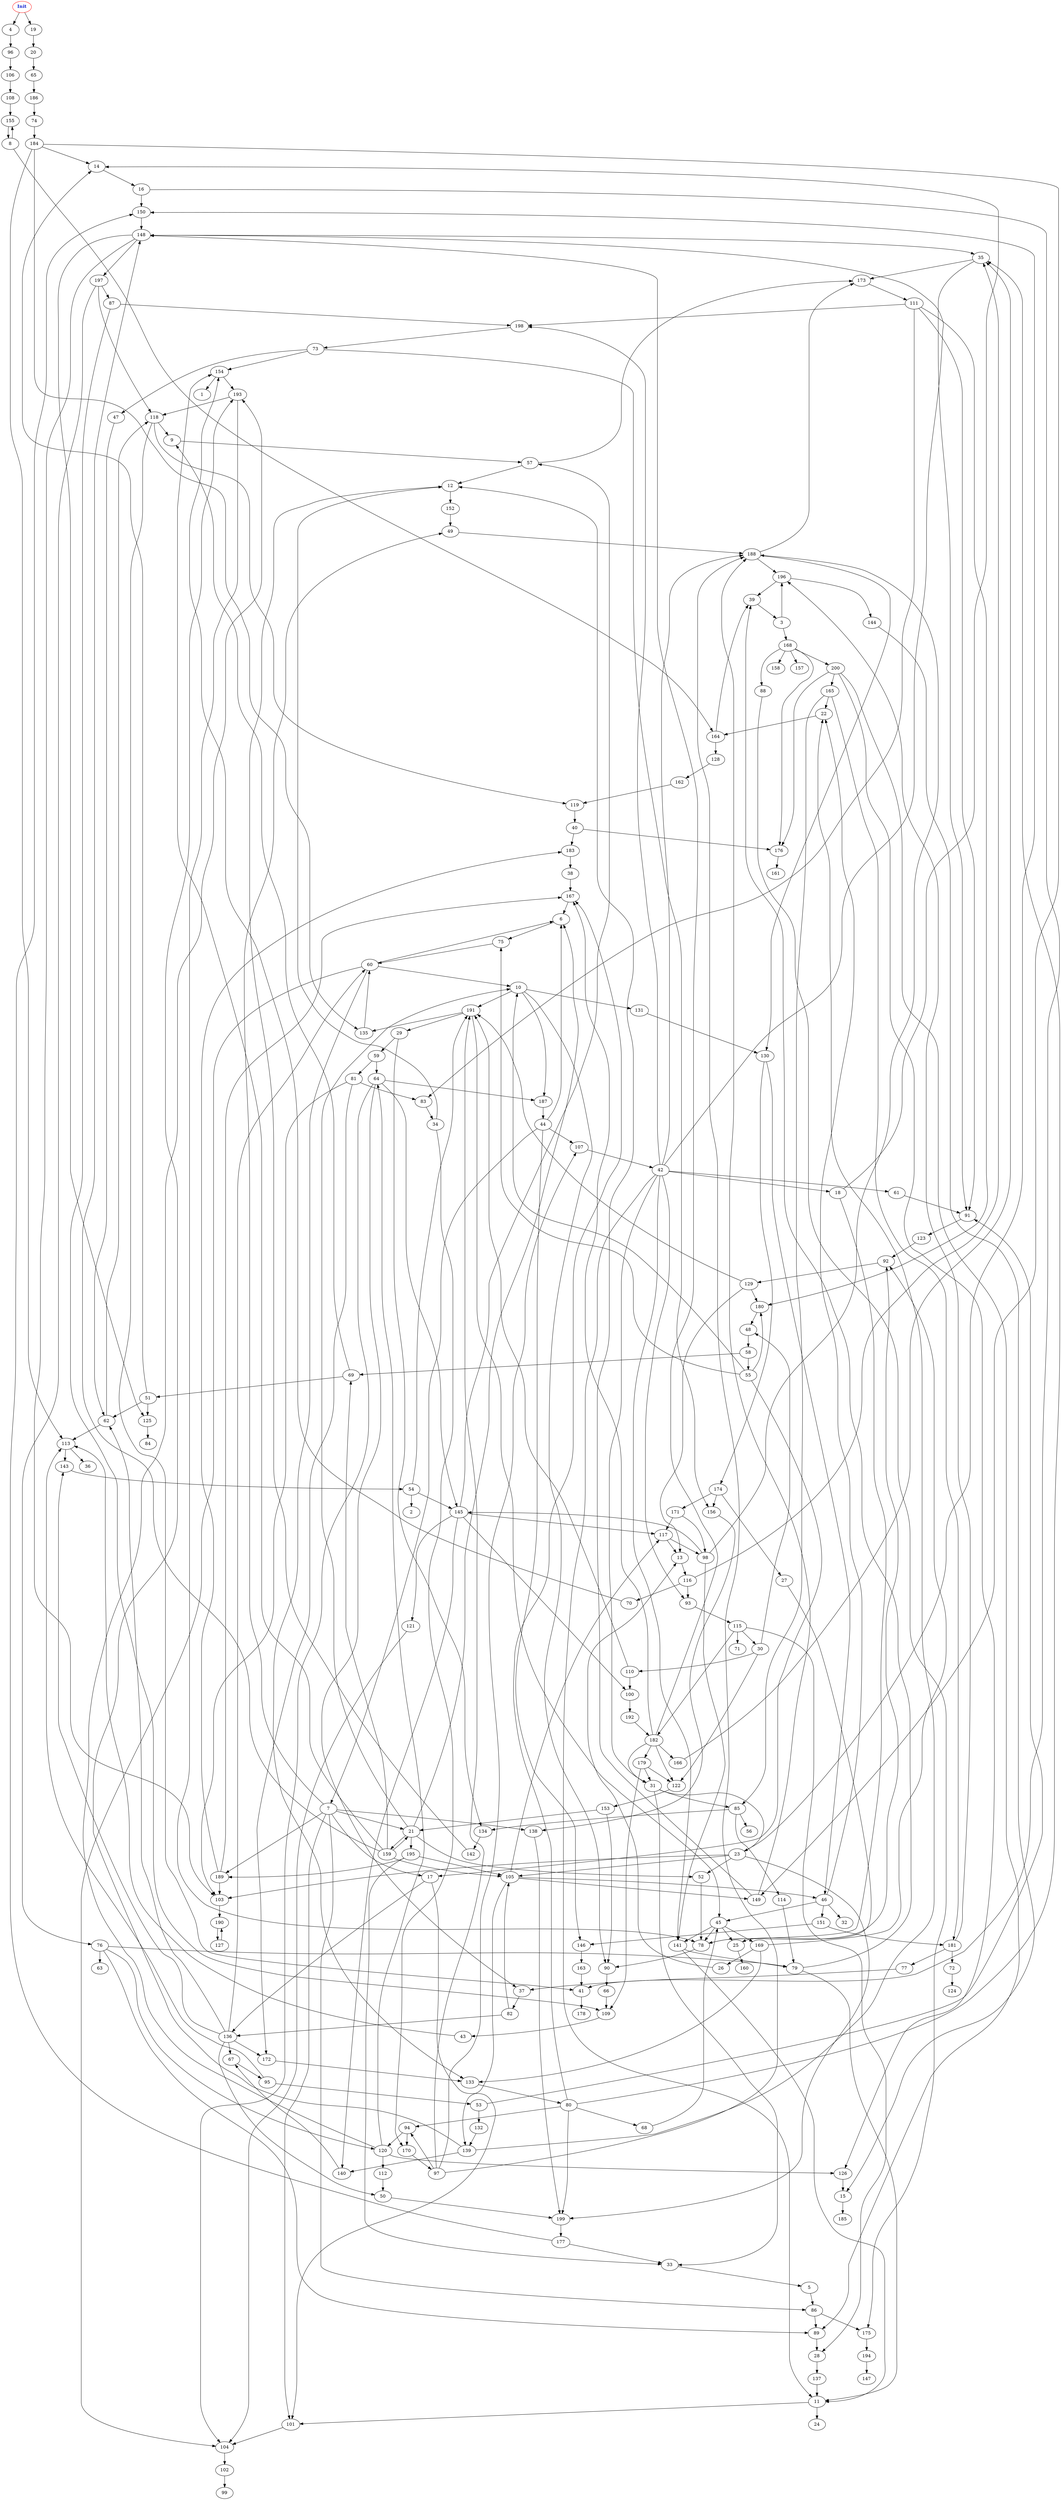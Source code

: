 digraph "Net Graph with 201 nodes" {
edge ["class"="link-class"]
"0" ["color"="red","label"=<<b>Init</b>>,"fontcolor"="#1020d0"]
"69" -> "9" ["weight"="2.0"]
"69" -> "51" ["weight"="2.0"]
"9" -> "57" ["weight"="2.0"]
"57" -> "12" ["weight"="2.0"]
"57" -> "173" ["weight"="2.0"]
"51" -> "62" ["weight"="2.0"]
"51" -> "14" ["weight"="2.0"]
"51" -> "125" ["weight"="2.0"]
"62" -> "113" ["weight"="2.0"]
"62" -> "118" ["weight"="2.0"]
"14" -> "16" ["weight"="2.0"]
"16" -> "150" ["weight"="2.0"]
"16" -> "41" ["weight"="2.0"]
"125" -> "84" ["weight"="2.0"]
"138" -> "199" ["weight"="2.0"]
"199" -> "177" ["weight"="2.0"]
"101" -> "104" ["weight"="2.0"]
"104" -> "102" ["weight"="2.0"]
"0" -> "19" ["weight"="2.0"]
"0" -> "4" ["weight"="2.0"]
"19" -> "20" ["weight"="2.0"]
"4" -> "96" ["weight"="2.0"]
"88" -> "175" ["weight"="2.0"]
"175" -> "194" ["weight"="2.0"]
"170" -> "97" ["weight"="2.0"]
"97" -> "191" ["weight"="2.0"]
"97" -> "188" ["weight"="2.0"]
"97" -> "107" ["weight"="2.0"]
"97" -> "94" ["weight"="2.0"]
"191" -> "29" ["weight"="2.0"]
"191" -> "135" ["weight"="2.0"]
"191" -> "45" ["weight"="2.0"]
"188" -> "130" ["weight"="2.0"]
"188" -> "196" ["weight"="2.0"]
"188" -> "173" ["weight"="2.0"]
"107" -> "42" ["weight"="2.0"]
"94" -> "120" ["weight"="2.0"]
"94" -> "170" ["weight"="2.0"]
"120" -> "112" ["weight"="2.0"]
"120" -> "193" ["weight"="2.0"]
"120" -> "126" ["weight"="2.0"]
"120" -> "64" ["weight"="2.0"]
"115" -> "71" ["weight"="2.0"]
"115" -> "182" ["weight"="2.0"]
"115" -> "28" ["weight"="2.0"]
"115" -> "30" ["weight"="2.0"]
"182" -> "31" ["weight"="2.0"]
"182" -> "166" ["weight"="2.0"]
"182" -> "148" ["weight"="2.0"]
"182" -> "167" ["weight"="2.0"]
"182" -> "122" ["weight"="2.0"]
"182" -> "179" ["weight"="2.0"]
"28" -> "137" ["weight"="2.0"]
"137" -> "11" ["weight"="2.0"]
"30" -> "122" ["weight"="2.0"]
"30" -> "48" ["weight"="2.0"]
"30" -> "110" ["weight"="2.0"]
"122" -> "153" ["weight"="2.0"]
"48" -> "58" ["weight"="2.0"]
"110" -> "191" ["weight"="2.0"]
"110" -> "100" ["weight"="2.0"]
"5" -> "86" ["weight"="2.0"]
"86" -> "175" ["weight"="2.0"]
"86" -> "89" ["weight"="2.0"]
"112" -> "50" ["weight"="2.0"]
"50" -> "199" ["weight"="2.0"]
"193" -> "118" ["weight"="2.0"]
"193" -> "78" ["weight"="2.0"]
"126" -> "15" ["weight"="2.0"]
"64" -> "187" ["weight"="2.0"]
"64" -> "37" ["weight"="2.0"]
"64" -> "145" ["weight"="2.0"]
"64" -> "104" ["weight"="2.0"]
"187" -> "44" ["weight"="2.0"]
"37" -> "82" ["weight"="2.0"]
"82" -> "105" ["weight"="2.0"]
"82" -> "136" ["weight"="2.0"]
"145" -> "140" ["weight"="2.0"]
"145" -> "100" ["weight"="2.0"]
"145" -> "121" ["weight"="2.0"]
"145" -> "117" ["weight"="2.0"]
"145" -> "57" ["weight"="2.0"]
"10" -> "90" ["weight"="2.0"]
"10" -> "187" ["weight"="2.0"]
"10" -> "191" ["weight"="2.0"]
"10" -> "131" ["weight"="2.0"]
"90" -> "66" ["weight"="2.0"]
"131" -> "130" ["weight"="2.0"]
"142" -> "12" ["weight"="2.0"]
"12" -> "152" ["weight"="2.0"]
"152" -> "49" ["weight"="2.0"]
"153" -> "90" ["weight"="2.0"]
"153" -> "21" ["weight"="2.0"]
"66" -> "109" ["weight"="2.0"]
"109" -> "43" ["weight"="2.0"]
"21" -> "159" ["weight"="2.0"]
"21" -> "6" ["weight"="2.0"]
"21" -> "10" ["weight"="2.0"]
"21" -> "52" ["weight"="2.0"]
"21" -> "195" ["weight"="2.0"]
"159" -> "105" ["weight"="2.0"]
"159" -> "21" ["weight"="2.0"]
"159" -> "154" ["weight"="2.0"]
"159" -> "148" ["weight"="2.0"]
"159" -> "69" ["weight"="2.0"]
"6" -> "75" ["weight"="2.0"]
"75" -> "60" ["weight"="2.0"]
"52" -> "78" ["weight"="2.0"]
"195" -> "189" ["weight"="2.0"]
"195" -> "33" ["weight"="2.0"]
"195" -> "105" ["weight"="2.0"]
"174" -> "156" ["weight"="2.0"]
"174" -> "171" ["weight"="2.0"]
"174" -> "27" ["weight"="2.0"]
"156" -> "138" ["weight"="2.0"]
"171" -> "117" ["weight"="2.0"]
"171" -> "98" ["weight"="2.0"]
"117" -> "13" ["weight"="2.0"]
"117" -> "98" ["weight"="2.0"]
"13" -> "116" ["weight"="2.0"]
"116" -> "35" ["weight"="2.0"]
"116" -> "93" ["weight"="2.0"]
"116" -> "70" ["weight"="2.0"]
"98" -> "188" ["weight"="2.0"]
"98" -> "145" ["weight"="2.0"]
"98" -> "141" ["weight"="2.0"]
"141" -> "79" ["weight"="2.0"]
"141" -> "11" ["weight"="2.0"]
"27" -> "25" ["weight"="2.0"]
"25" -> "160" ["weight"="2.0"]
"42" -> "93" ["weight"="2.0"]
"42" -> "31" ["weight"="2.0"]
"42" -> "141" ["weight"="2.0"]
"42" -> "198" ["weight"="2.0"]
"42" -> "11" ["weight"="2.0"]
"42" -> "18" ["weight"="2.0"]
"42" -> "188" ["weight"="2.0"]
"42" -> "148" ["weight"="2.0"]
"42" -> "61" ["weight"="2.0"]
"93" -> "115" ["weight"="2.0"]
"31" -> "33" ["weight"="2.0"]
"31" -> "23" ["weight"="2.0"]
"31" -> "85" ["weight"="2.0"]
"33" -> "5" ["weight"="2.0"]
"23" -> "105" ["weight"="2.0"]
"23" -> "199" ["weight"="2.0"]
"23" -> "150" ["weight"="2.0"]
"23" -> "103" ["weight"="2.0"]
"23" -> "52" ["weight"="2.0"]
"105" -> "149" ["weight"="2.0"]
"105" -> "139" ["weight"="2.0"]
"105" -> "46" ["weight"="2.0"]
"105" -> "117" ["weight"="2.0"]
"150" -> "148" ["weight"="2.0"]
"103" -> "190" ["weight"="2.0"]
"85" -> "56" ["weight"="2.0"]
"85" -> "114" ["weight"="2.0"]
"85" -> "134" ["weight"="2.0"]
"198" -> "73" ["weight"="2.0"]
"11" -> "24" ["weight"="2.0"]
"11" -> "101" ["weight"="2.0"]
"18" -> "78" ["weight"="2.0"]
"18" -> "14" ["weight"="2.0"]
"78" -> "90" ["weight"="2.0"]
"78" -> "92" ["weight"="2.0"]
"148" -> "35" ["weight"="2.0"]
"148" -> "125" ["weight"="2.0"]
"148" -> "197" ["weight"="2.0"]
"148" -> "103" ["weight"="2.0"]
"61" -> "91" ["weight"="2.0"]
"184" -> "135" ["weight"="2.0"]
"184" -> "149" ["weight"="2.0"]
"184" -> "14" ["weight"="2.0"]
"184" -> "113" ["weight"="2.0"]
"135" -> "60" ["weight"="2.0"]
"60" -> "133" ["weight"="2.0"]
"60" -> "6" ["weight"="2.0"]
"60" -> "10" ["weight"="2.0"]
"60" -> "104" ["weight"="2.0"]
"133" -> "80" ["weight"="2.0"]
"149" -> "12" ["weight"="2.0"]
"149" -> "188" ["weight"="2.0"]
"113" -> "143" ["weight"="2.0"]
"113" -> "36" ["weight"="2.0"]
"143" -> "54" ["weight"="2.0"]
"100" -> "192" ["weight"="2.0"]
"192" -> "182" ["weight"="2.0"]
"196" -> "39" ["weight"="2.0"]
"196" -> "144" ["weight"="2.0"]
"39" -> "3" ["weight"="2.0"]
"3" -> "196" ["weight"="2.0"]
"3" -> "168" ["weight"="2.0"]
"168" -> "157" ["weight"="2.0"]
"168" -> "88" ["weight"="2.0"]
"168" -> "200" ["weight"="2.0"]
"168" -> "158" ["weight"="2.0"]
"168" -> "176" ["weight"="2.0"]
"144" -> "15" ["weight"="2.0"]
"15" -> "185" ["weight"="2.0"]
"189" -> "183" ["weight"="2.0"]
"189" -> "167" ["weight"="2.0"]
"189" -> "103" ["weight"="2.0"]
"183" -> "38" ["weight"="2.0"]
"38" -> "167" ["weight"="2.0"]
"167" -> "6" ["weight"="2.0"]
"190" -> "127" ["weight"="2.0"]
"20" -> "65" ["weight"="2.0"]
"65" -> "186" ["weight"="2.0"]
"46" -> "22" ["weight"="2.0"]
"46" -> "151" ["weight"="2.0"]
"46" -> "32" ["weight"="2.0"]
"46" -> "45" ["weight"="2.0"]
"22" -> "164" ["weight"="2.0"]
"164" -> "39" ["weight"="2.0"]
"164" -> "128" ["weight"="2.0"]
"151" -> "146" ["weight"="2.0"]
"151" -> "181" ["weight"="2.0"]
"45" -> "169" ["weight"="2.0"]
"45" -> "141" ["weight"="2.0"]
"45" -> "78" ["weight"="2.0"]
"45" -> "25" ["weight"="2.0"]
"169" -> "92" ["weight"="2.0"]
"169" -> "26" ["weight"="2.0"]
"169" -> "133" ["weight"="2.0"]
"49" -> "188" ["weight"="2.0"]
"173" -> "111" ["weight"="2.0"]
"92" -> "129" ["weight"="2.0"]
"29" -> "134" ["weight"="2.0"]
"29" -> "59" ["weight"="2.0"]
"134" -> "142" ["weight"="2.0"]
"59" -> "64" ["weight"="2.0"]
"59" -> "81" ["weight"="2.0"]
"128" -> "162" ["weight"="2.0"]
"162" -> "119" ["weight"="2.0"]
"179" -> "109" ["weight"="2.0"]
"179" -> "122" ["weight"="2.0"]
"179" -> "31" ["weight"="2.0"]
"43" -> "113" ["weight"="2.0"]
"106" -> "108" ["weight"="2.0"]
"108" -> "155" ["weight"="2.0"]
"121" -> "104" ["weight"="2.0"]
"102" -> "99" ["weight"="2.0"]
"91" -> "123" ["weight"="2.0"]
"132" -> "139" ["weight"="2.0"]
"139" -> "140" ["weight"="2.0"]
"139" -> "22" ["weight"="2.0"]
"139" -> "193" ["weight"="2.0"]
"35" -> "91" ["weight"="2.0"]
"35" -> "173" ["weight"="2.0"]
"70" -> "154" ["weight"="2.0"]
"154" -> "1" ["weight"="2.0"]
"154" -> "193" ["weight"="2.0"]
"74" -> "184" ["weight"="2.0"]
"89" -> "28" ["weight"="2.0"]
"80" -> "68" ["weight"="2.0"]
"80" -> "35" ["weight"="2.0"]
"80" -> "199" ["weight"="2.0"]
"80" -> "167" ["weight"="2.0"]
"80" -> "94" ["weight"="2.0"]
"68" -> "45" ["weight"="2.0"]
"114" -> "79" ["weight"="2.0"]
"166" -> "35" ["weight"="2.0"]
"197" -> "87" ["weight"="2.0"]
"197" -> "76" ["weight"="2.0"]
"197" -> "118" ["weight"="2.0"]
"165" -> "85" ["weight"="2.0"]
"165" -> "22" ["weight"="2.0"]
"165" -> "181" ["weight"="2.0"]
"181" -> "196" ["weight"="2.0"]
"181" -> "77" ["weight"="2.0"]
"181" -> "72" ["weight"="2.0"]
"129" -> "191" ["weight"="2.0"]
"129" -> "180" ["weight"="2.0"]
"129" -> "13" ["weight"="2.0"]
"87" -> "109" ["weight"="2.0"]
"87" -> "198" ["weight"="2.0"]
"76" -> "79" ["weight"="2.0"]
"76" -> "120" ["weight"="2.0"]
"76" -> "89" ["weight"="2.0"]
"76" -> "63" ["weight"="2.0"]
"79" -> "39" ["weight"="2.0"]
"79" -> "11" ["weight"="2.0"]
"118" -> "41" ["weight"="2.0"]
"118" -> "119" ["weight"="2.0"]
"118" -> "9" ["weight"="2.0"]
"41" -> "178" ["weight"="2.0"]
"119" -> "40" ["weight"="2.0"]
"186" -> "74" ["weight"="2.0"]
"130" -> "174" ["weight"="2.0"]
"130" -> "46" ["weight"="2.0"]
"111" -> "83" ["weight"="2.0"]
"111" -> "180" ["weight"="2.0"]
"111" -> "91" ["weight"="2.0"]
"111" -> "198" ["weight"="2.0"]
"83" -> "34" ["weight"="2.0"]
"34" -> "12" ["weight"="2.0"]
"34" -> "170" ["weight"="2.0"]
"180" -> "48" ["weight"="2.0"]
"123" -> "92" ["weight"="2.0"]
"53" -> "132" ["weight"="2.0"]
"53" -> "91" ["weight"="2.0"]
"26" -> "13" ["weight"="2.0"]
"77" -> "37" ["weight"="2.0"]
"96" -> "106" ["weight"="2.0"]
"73" -> "156" ["weight"="2.0"]
"73" -> "47" ["weight"="2.0"]
"73" -> "154" ["weight"="2.0"]
"47" -> "62" ["weight"="2.0"]
"58" -> "69" ["weight"="2.0"]
"58" -> "55" ["weight"="2.0"]
"17" -> "101" ["weight"="2.0"]
"17" -> "136" ["weight"="2.0"]
"136" -> "143" ["weight"="2.0"]
"136" -> "172" ["weight"="2.0"]
"136" -> "62" ["weight"="2.0"]
"136" -> "67" ["weight"="2.0"]
"136" -> "60" ["weight"="2.0"]
"136" -> "50" ["weight"="2.0"]
"176" -> "161" ["weight"="2.0"]
"44" -> "6" ["weight"="2.0"]
"44" -> "7" ["weight"="2.0"]
"44" -> "146" ["weight"="2.0"]
"44" -> "107" ["weight"="2.0"]
"7" -> "86" ["weight"="2.0"]
"7" -> "49" ["weight"="2.0"]
"7" -> "21" ["weight"="2.0"]
"7" -> "101" ["weight"="2.0"]
"7" -> "17" ["weight"="2.0"]
"7" -> "189" ["weight"="2.0"]
"7" -> "138" ["weight"="2.0"]
"146" -> "163" ["weight"="2.0"]
"81" -> "172" ["weight"="2.0"]
"81" -> "83" ["weight"="2.0"]
"81" -> "103" ["weight"="2.0"]
"54" -> "145" ["weight"="2.0"]
"54" -> "191" ["weight"="2.0"]
"54" -> "2" ["weight"="2.0"]
"72" -> "124" ["weight"="2.0"]
"172" -> "133" ["weight"="2.0"]
"140" -> "67" ["weight"="2.0"]
"67" -> "95" ["weight"="2.0"]
"95" -> "53" ["weight"="2.0"]
"95" -> "113" ["weight"="2.0"]
"155" -> "8" ["weight"="2.0"]
"8" -> "164" ["weight"="2.0"]
"8" -> "155" ["weight"="2.0"]
"40" -> "176" ["weight"="2.0"]
"40" -> "183" ["weight"="2.0"]
"194" -> "147" ["weight"="2.0"]
"177" -> "150" ["weight"="2.0"]
"177" -> "33" ["weight"="2.0"]
"127" -> "190" ["weight"="2.0"]
"55" -> "180" ["weight"="2.0"]
"55" -> "10" ["weight"="2.0"]
"55" -> "17" ["weight"="2.0"]
"55" -> "75" ["weight"="2.0"]
"163" -> "41" ["weight"="2.0"]
"200" -> "165" ["weight"="2.0"]
"200" -> "176" ["weight"="2.0"]
"200" -> "126" ["weight"="2.0"]
"200" -> "89" ["weight"="2.0"]
}